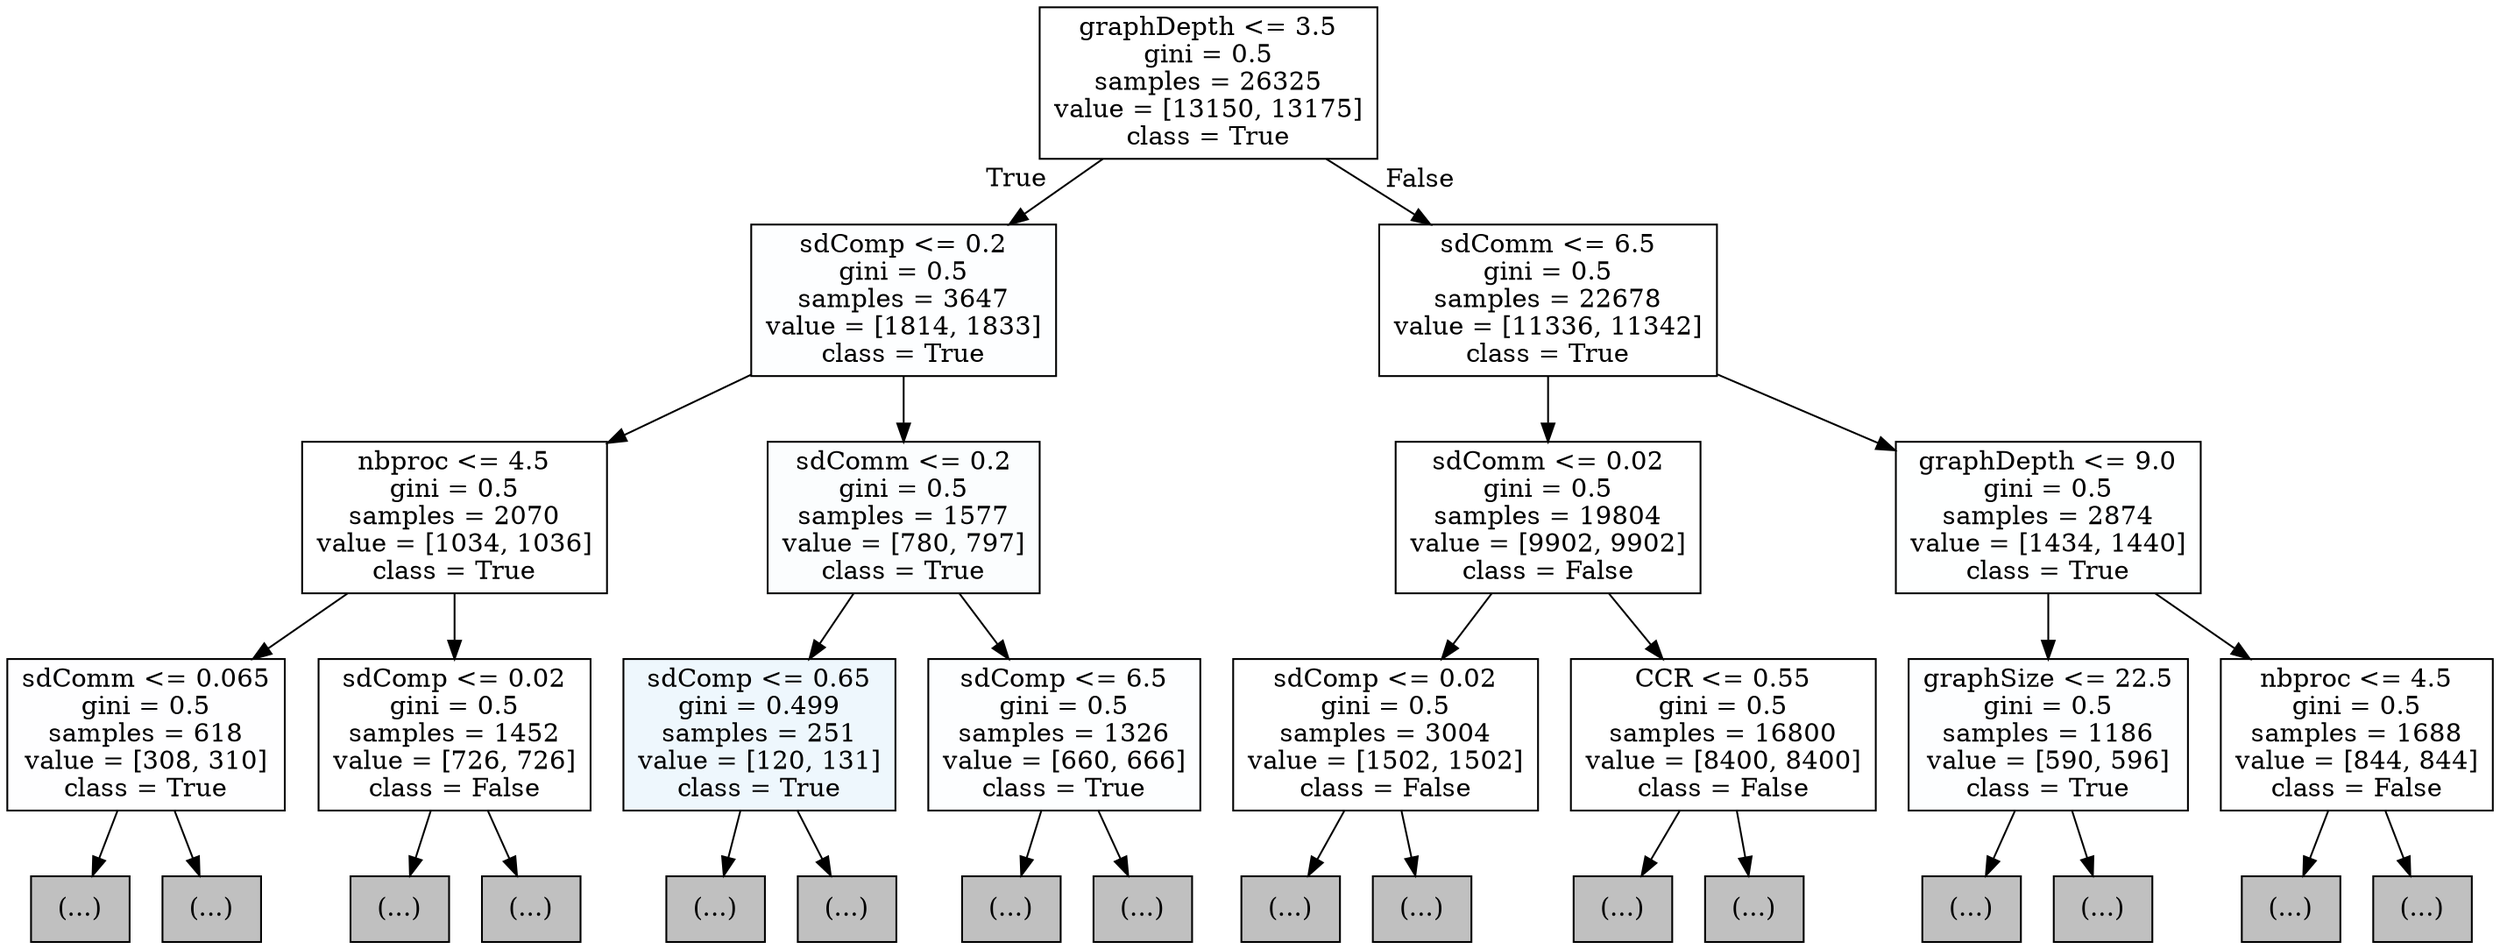 digraph Tree {
node [shape=box, style="filled", color="black"] ;
0 [label="graphDepth <= 3.5\ngini = 0.5\nsamples = 26325\nvalue = [13150, 13175]\nclass = True", fillcolor="#ffffff"] ;
1 [label="sdComp <= 0.2\ngini = 0.5\nsamples = 3647\nvalue = [1814, 1833]\nclass = True", fillcolor="#fdfeff"] ;
0 -> 1 [labeldistance=2.5, labelangle=45, headlabel="True"] ;
2 [label="nbproc <= 4.5\ngini = 0.5\nsamples = 2070\nvalue = [1034, 1036]\nclass = True", fillcolor="#ffffff"] ;
1 -> 2 ;
3 [label="sdComm <= 0.065\ngini = 0.5\nsamples = 618\nvalue = [308, 310]\nclass = True", fillcolor="#fefeff"] ;
2 -> 3 ;
4 [label="(...)", fillcolor="#C0C0C0"] ;
3 -> 4 ;
13 [label="(...)", fillcolor="#C0C0C0"] ;
3 -> 13 ;
24 [label="sdComp <= 0.02\ngini = 0.5\nsamples = 1452\nvalue = [726, 726]\nclass = False", fillcolor="#ffffff"] ;
2 -> 24 ;
25 [label="(...)", fillcolor="#C0C0C0"] ;
24 -> 25 ;
30 [label="(...)", fillcolor="#C0C0C0"] ;
24 -> 30 ;
47 [label="sdComm <= 0.2\ngini = 0.5\nsamples = 1577\nvalue = [780, 797]\nclass = True", fillcolor="#fbfdfe"] ;
1 -> 47 ;
48 [label="sdComp <= 0.65\ngini = 0.499\nsamples = 251\nvalue = [120, 131]\nclass = True", fillcolor="#eef7fd"] ;
47 -> 48 ;
49 [label="(...)", fillcolor="#C0C0C0"] ;
48 -> 49 ;
52 [label="(...)", fillcolor="#C0C0C0"] ;
48 -> 52 ;
55 [label="sdComp <= 6.5\ngini = 0.5\nsamples = 1326\nvalue = [660, 666]\nclass = True", fillcolor="#fdfeff"] ;
47 -> 55 ;
56 [label="(...)", fillcolor="#C0C0C0"] ;
55 -> 56 ;
95 [label="(...)", fillcolor="#C0C0C0"] ;
55 -> 95 ;
106 [label="sdComm <= 6.5\ngini = 0.5\nsamples = 22678\nvalue = [11336, 11342]\nclass = True", fillcolor="#ffffff"] ;
0 -> 106 [labeldistance=2.5, labelangle=-45, headlabel="False"] ;
107 [label="sdComm <= 0.02\ngini = 0.5\nsamples = 19804\nvalue = [9902, 9902]\nclass = False", fillcolor="#ffffff"] ;
106 -> 107 ;
108 [label="sdComp <= 0.02\ngini = 0.5\nsamples = 3004\nvalue = [1502, 1502]\nclass = False", fillcolor="#ffffff"] ;
107 -> 108 ;
109 [label="(...)", fillcolor="#C0C0C0"] ;
108 -> 109 ;
134 [label="(...)", fillcolor="#C0C0C0"] ;
108 -> 134 ;
187 [label="CCR <= 0.55\ngini = 0.5\nsamples = 16800\nvalue = [8400, 8400]\nclass = False", fillcolor="#ffffff"] ;
107 -> 187 ;
188 [label="(...)", fillcolor="#C0C0C0"] ;
187 -> 188 ;
335 [label="(...)", fillcolor="#C0C0C0"] ;
187 -> 335 ;
736 [label="graphDepth <= 9.0\ngini = 0.5\nsamples = 2874\nvalue = [1434, 1440]\nclass = True", fillcolor="#feffff"] ;
106 -> 736 ;
737 [label="graphSize <= 22.5\ngini = 0.5\nsamples = 1186\nvalue = [590, 596]\nclass = True", fillcolor="#fdfeff"] ;
736 -> 737 ;
738 [label="(...)", fillcolor="#C0C0C0"] ;
737 -> 738 ;
749 [label="(...)", fillcolor="#C0C0C0"] ;
737 -> 749 ;
772 [label="nbproc <= 4.5\ngini = 0.5\nsamples = 1688\nvalue = [844, 844]\nclass = False", fillcolor="#ffffff"] ;
736 -> 772 ;
773 [label="(...)", fillcolor="#C0C0C0"] ;
772 -> 773 ;
796 [label="(...)", fillcolor="#C0C0C0"] ;
772 -> 796 ;
}